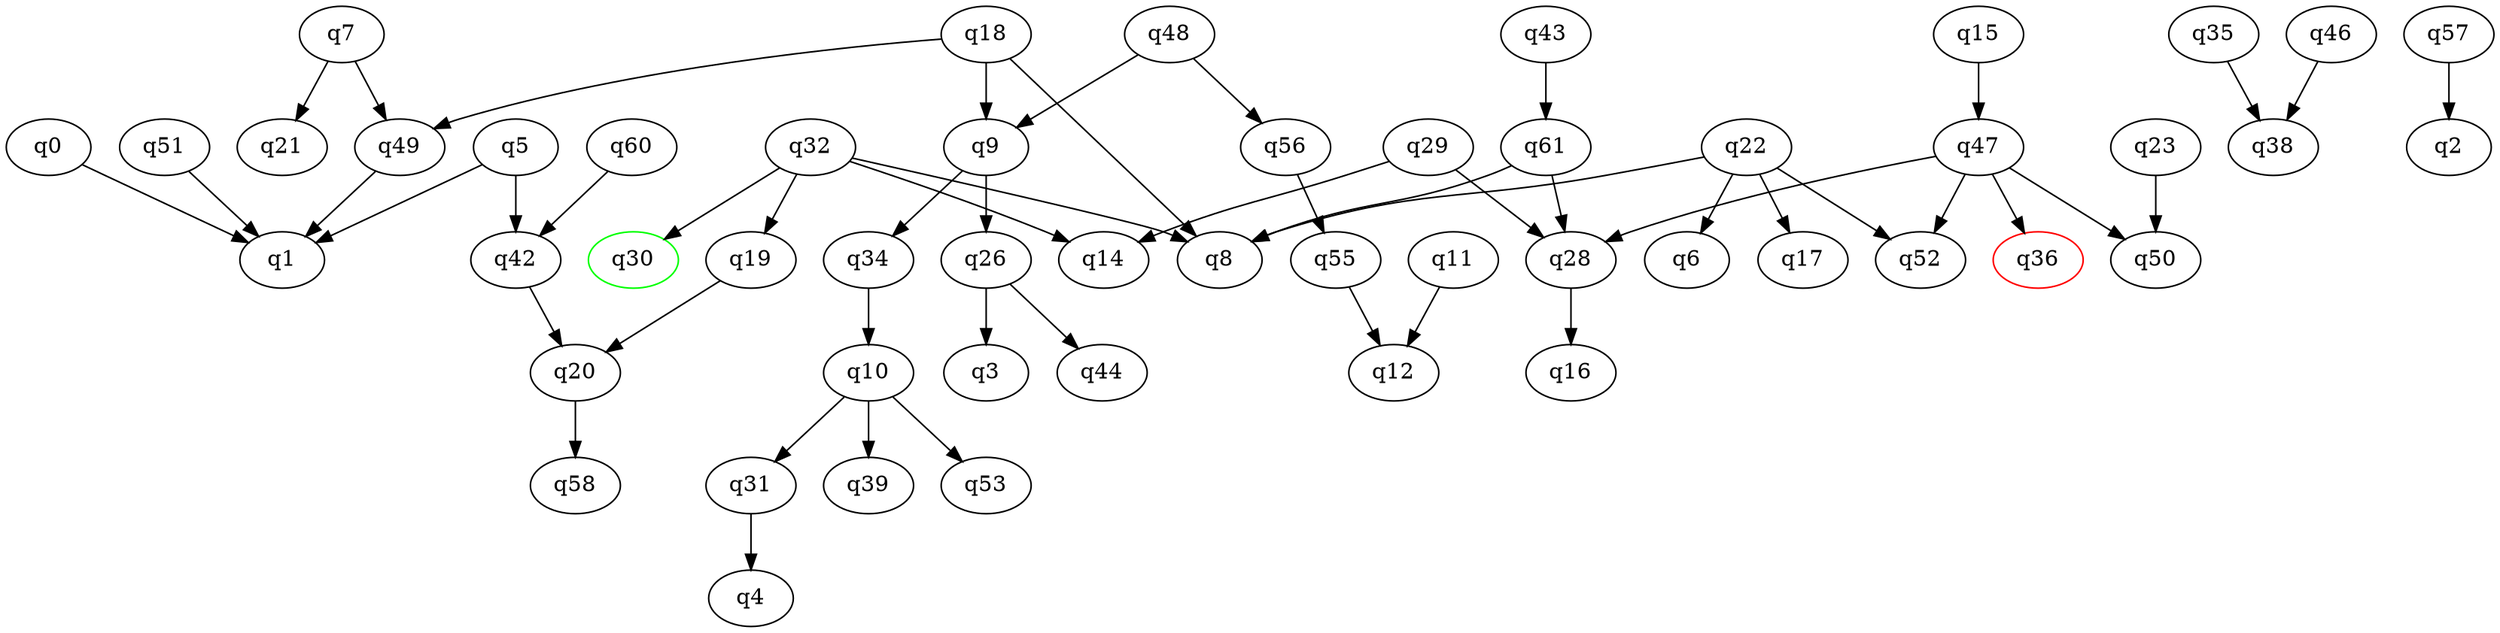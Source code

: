 digraph A{
q30 [initial=1,color=green];
q36 [final=1,color=red];
q0 -> q1;
q5 -> q1;
q5 -> q42;
q7 -> q21;
q7 -> q49;
q9 -> q26;
q9 -> q34;
q10 -> q31;
q10 -> q39;
q10 -> q53;
q11 -> q12;
q15 -> q47;
q18 -> q8;
q18 -> q9;
q18 -> q49;
q19 -> q20;
q20 -> q58;
q22 -> q6;
q22 -> q8;
q22 -> q17;
q22 -> q52;
q23 -> q50;
q26 -> q3;
q26 -> q44;
q28 -> q16;
q29 -> q14;
q29 -> q28;
q31 -> q4;
q32 -> q8;
q32 -> q14;
q32 -> q19;
q32 -> q30;
q34 -> q10;
q35 -> q38;
q42 -> q20;
q43 -> q61;
q46 -> q38;
q47 -> q28;
q47 -> q36;
q47 -> q50;
q47 -> q52;
q48 -> q9;
q48 -> q56;
q49 -> q1;
q51 -> q1;
q55 -> q12;
q56 -> q55;
q57 -> q2;
q60 -> q42;
q61 -> q8;
q61 -> q28;
}